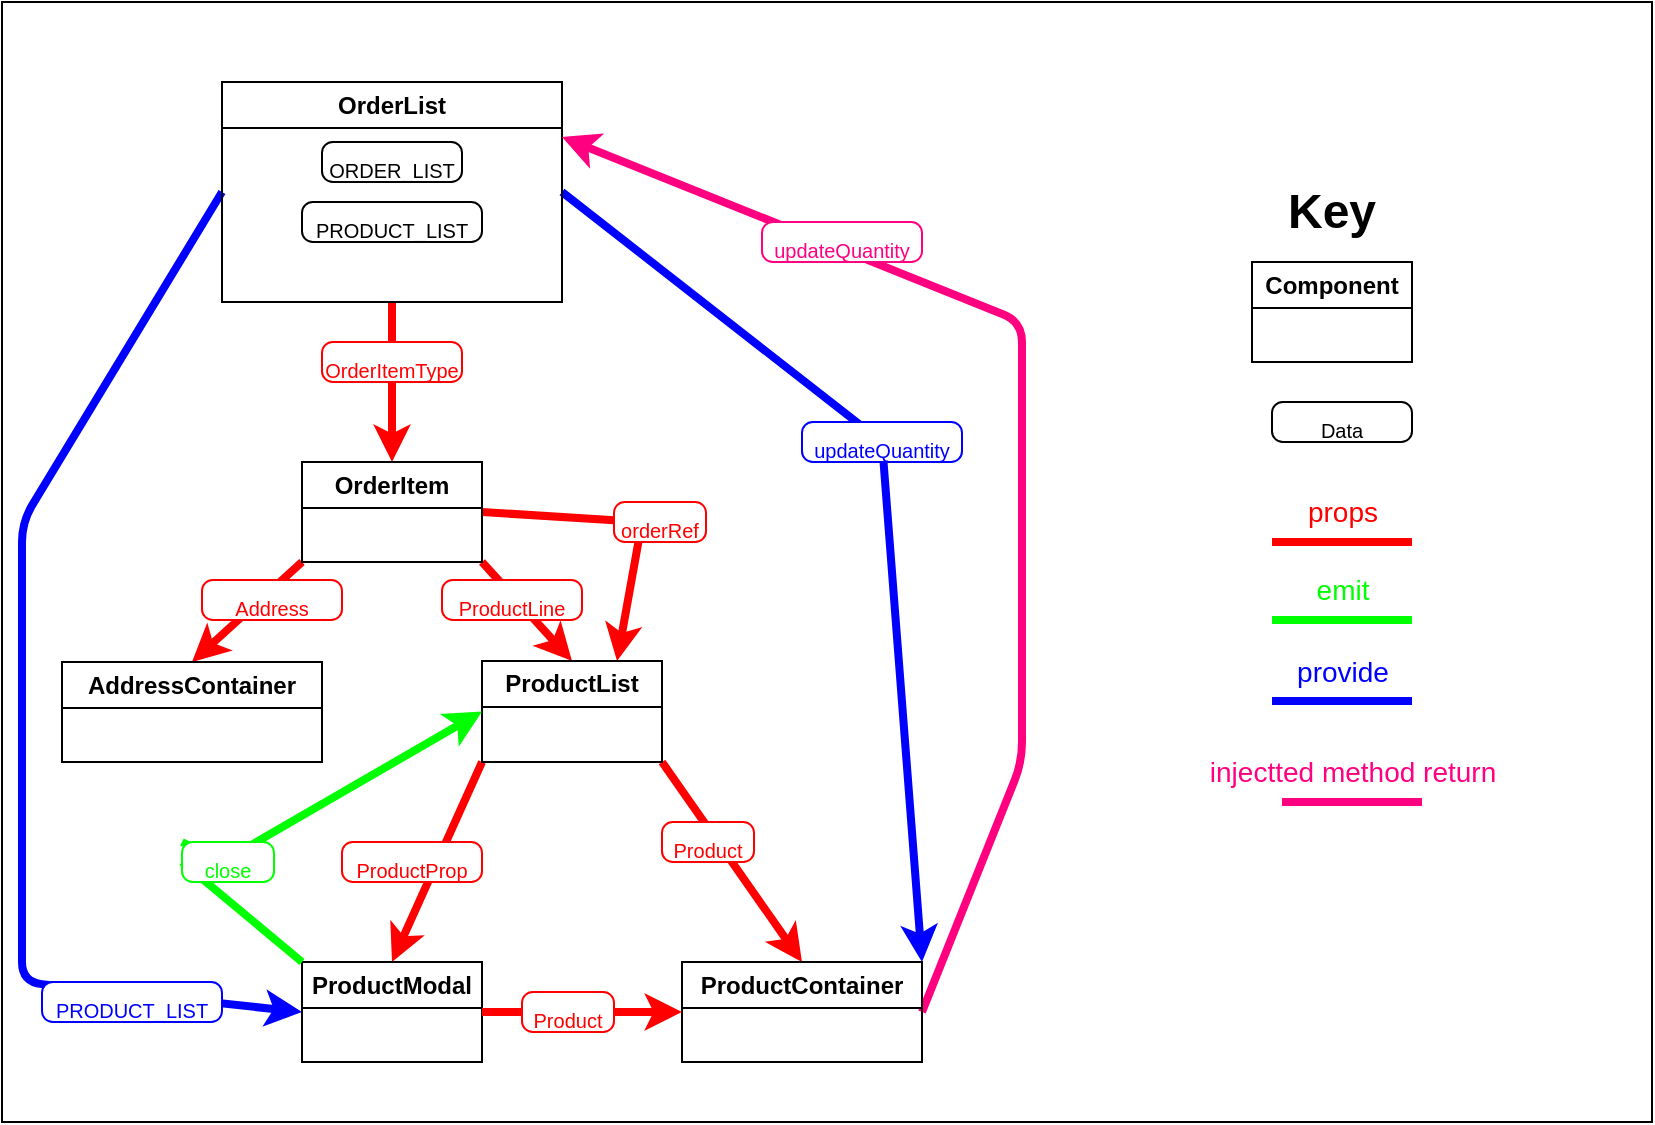 <mxfile>
    <diagram id="2KYOVUM-ZOfWYbHHU8iF" name="Page-1">
        <mxGraphModel dx="1112" dy="572" grid="1" gridSize="10" guides="1" tooltips="1" connect="1" arrows="1" fold="1" page="1" pageScale="1" pageWidth="827" pageHeight="1169" math="0" shadow="0">
            <root>
                <mxCell id="0"/>
                <mxCell id="1" parent="0"/>
                <mxCell id="57" value="" style="rounded=0;whiteSpace=wrap;html=1;" vertex="1" parent="1">
                    <mxGeometry width="825" height="560" as="geometry"/>
                </mxCell>
                <mxCell id="2" value="Component" style="swimlane;whiteSpace=wrap;html=1;" parent="1" vertex="1">
                    <mxGeometry x="625" y="130" width="80" height="50" as="geometry"/>
                </mxCell>
                <mxCell id="3" value="&lt;b&gt;&lt;font style=&quot;font-size: 24px;&quot;&gt;Key&lt;/font&gt;&lt;/b&gt;" style="text;html=1;strokeColor=none;fillColor=none;align=center;verticalAlign=middle;whiteSpace=wrap;rounded=0;" parent="1" vertex="1">
                    <mxGeometry x="635" y="90" width="60" height="30" as="geometry"/>
                </mxCell>
                <mxCell id="4" value="&lt;font size=&quot;1&quot;&gt;Data&lt;/font&gt;" style="rounded=1;whiteSpace=wrap;html=1;fontSize=24;arcSize=27;" parent="1" vertex="1">
                    <mxGeometry x="635" y="200" width="70" height="20" as="geometry"/>
                </mxCell>
                <mxCell id="22" style="edgeStyle=none;rounded=1;html=1;exitX=0.5;exitY=1;exitDx=0;exitDy=0;strokeColor=#FF0000;strokeWidth=4;fontSize=14;fontColor=#FF0080;entryX=0.5;entryY=0;entryDx=0;entryDy=0;" parent="1" source="6" target="7" edge="1">
                    <mxGeometry relative="1" as="geometry">
                        <mxPoint x="330" y="200" as="targetPoint"/>
                    </mxGeometry>
                </mxCell>
                <mxCell id="51" style="edgeStyle=none;rounded=1;html=1;exitX=1;exitY=0.5;exitDx=0;exitDy=0;entryX=1;entryY=0;entryDx=0;entryDy=0;strokeColor=#0000FF;strokeWidth=4;fontSize=10;fontColor=#0000FF;" parent="1" source="6" target="12" edge="1">
                    <mxGeometry relative="1" as="geometry">
                        <Array as="points">
                            <mxPoint x="440" y="220"/>
                        </Array>
                    </mxGeometry>
                </mxCell>
                <mxCell id="53" style="edgeStyle=none;rounded=1;html=1;exitX=0;exitY=0.5;exitDx=0;exitDy=0;entryX=0;entryY=0.5;entryDx=0;entryDy=0;strokeColor=#0000FF;strokeWidth=4;fontSize=10;fontColor=#0000FF;" parent="1" source="6" target="13" edge="1">
                    <mxGeometry relative="1" as="geometry">
                        <Array as="points">
                            <mxPoint x="10" y="260"/>
                            <mxPoint x="10" y="490"/>
                        </Array>
                    </mxGeometry>
                </mxCell>
                <mxCell id="6" value="OrderList" style="swimlane;whiteSpace=wrap;html=1;" parent="1" vertex="1">
                    <mxGeometry x="110" y="40" width="170" height="110" as="geometry"/>
                </mxCell>
                <mxCell id="8" value="&lt;font size=&quot;1&quot;&gt;ORDER_LIST&lt;/font&gt;" style="rounded=1;whiteSpace=wrap;html=1;fontSize=24;arcSize=27;" parent="6" vertex="1">
                    <mxGeometry x="50" y="30" width="70" height="20" as="geometry"/>
                </mxCell>
                <mxCell id="9" value="&lt;font size=&quot;1&quot;&gt;PRODUCT_LIST&lt;/font&gt;" style="rounded=1;whiteSpace=wrap;html=1;fontSize=24;arcSize=27;" parent="6" vertex="1">
                    <mxGeometry x="40" y="60" width="90" height="20" as="geometry"/>
                </mxCell>
                <mxCell id="24" style="edgeStyle=none;rounded=1;html=1;exitX=0;exitY=1;exitDx=0;exitDy=0;entryX=0.5;entryY=0;entryDx=0;entryDy=0;strokeColor=#FF0000;strokeWidth=4;fontSize=14;fontColor=#FF0000;" parent="1" source="7" target="10" edge="1">
                    <mxGeometry relative="1" as="geometry"/>
                </mxCell>
                <mxCell id="26" style="edgeStyle=none;rounded=1;html=1;exitX=1;exitY=1;exitDx=0;exitDy=0;entryX=0.5;entryY=0;entryDx=0;entryDy=0;strokeColor=#FF0000;strokeWidth=4;fontSize=14;fontColor=#FF0000;" parent="1" source="7" target="11" edge="1">
                    <mxGeometry relative="1" as="geometry"/>
                </mxCell>
                <mxCell id="40" style="edgeStyle=none;rounded=1;html=1;exitX=1;exitY=0.5;exitDx=0;exitDy=0;entryX=0.75;entryY=0;entryDx=0;entryDy=0;strokeColor=#FF0000;strokeWidth=4;fontSize=14;fontColor=#FF0000;" parent="1" source="7" target="11" edge="1">
                    <mxGeometry relative="1" as="geometry">
                        <Array as="points">
                            <mxPoint x="320" y="260"/>
                        </Array>
                    </mxGeometry>
                </mxCell>
                <mxCell id="7" value="OrderItem" style="swimlane;whiteSpace=wrap;html=1;" parent="1" vertex="1">
                    <mxGeometry x="150" y="230" width="90" height="50" as="geometry"/>
                </mxCell>
                <mxCell id="10" value="AddressContainer" style="swimlane;whiteSpace=wrap;html=1;" parent="1" vertex="1">
                    <mxGeometry x="30" y="330" width="130" height="50" as="geometry"/>
                </mxCell>
                <mxCell id="28" style="edgeStyle=none;rounded=1;html=1;exitX=0;exitY=1;exitDx=0;exitDy=0;entryX=0.5;entryY=0;entryDx=0;entryDy=0;strokeColor=#FF0000;strokeWidth=4;fontSize=14;fontColor=#FF0000;startArrow=none;" parent="1" source="11" target="13" edge="1">
                    <mxGeometry relative="1" as="geometry">
                        <mxPoint x="222.5" y="410" as="sourcePoint"/>
                    </mxGeometry>
                </mxCell>
                <mxCell id="31" style="edgeStyle=none;rounded=1;html=1;exitX=1;exitY=1;exitDx=0;exitDy=0;entryX=0.5;entryY=0;entryDx=0;entryDy=0;strokeColor=#FF0000;strokeWidth=4;fontSize=14;fontColor=#FF0000;" parent="1" source="11" target="12" edge="1">
                    <mxGeometry relative="1" as="geometry"/>
                </mxCell>
                <mxCell id="11" value="ProductList" style="swimlane;whiteSpace=wrap;html=1;" parent="1" vertex="1">
                    <mxGeometry x="240" y="329.5" width="90" height="50.5" as="geometry"/>
                </mxCell>
                <mxCell id="55" style="edgeStyle=none;rounded=1;html=1;exitX=1;exitY=0.5;exitDx=0;exitDy=0;entryX=1;entryY=0.25;entryDx=0;entryDy=0;strokeColor=#FF0080;strokeWidth=4;fontSize=10;fontColor=#0000FF;" parent="1" source="12" target="6" edge="1">
                    <mxGeometry relative="1" as="geometry">
                        <Array as="points">
                            <mxPoint x="510" y="380"/>
                            <mxPoint x="510" y="160"/>
                        </Array>
                    </mxGeometry>
                </mxCell>
                <mxCell id="12" value="ProductContainer" style="swimlane;whiteSpace=wrap;html=1;" parent="1" vertex="1">
                    <mxGeometry x="340" y="480" width="120" height="50" as="geometry"/>
                </mxCell>
                <mxCell id="38" style="edgeStyle=none;rounded=1;html=1;exitX=1;exitY=0.5;exitDx=0;exitDy=0;entryX=0;entryY=0.5;entryDx=0;entryDy=0;strokeColor=#FF0000;strokeWidth=4;fontSize=14;fontColor=#FF0000;startArrow=none;" parent="1" source="32" target="12" edge="1">
                    <mxGeometry relative="1" as="geometry"/>
                </mxCell>
                <mxCell id="48" style="edgeStyle=none;rounded=1;html=1;exitX=0;exitY=0;exitDx=0;exitDy=0;entryX=0;entryY=0.5;entryDx=0;entryDy=0;strokeColor=#00FF00;strokeWidth=4;fontSize=10;fontColor=#FF0000;startArrow=none;" parent="1" source="49" target="11" edge="1">
                    <mxGeometry relative="1" as="geometry">
                        <Array as="points">
                            <mxPoint x="110" y="430"/>
                        </Array>
                    </mxGeometry>
                </mxCell>
                <mxCell id="13" value="ProductModal" style="swimlane;whiteSpace=wrap;html=1;" parent="1" vertex="1">
                    <mxGeometry x="150" y="480" width="90" height="50" as="geometry"/>
                </mxCell>
                <mxCell id="14" value="" style="endArrow=none;html=1;fontSize=14;rounded=1;strokeWidth=4;fillColor=#a20025;strokeColor=#FF0000;" parent="1" edge="1">
                    <mxGeometry width="50" height="50" relative="1" as="geometry">
                        <mxPoint x="635" y="270" as="sourcePoint"/>
                        <mxPoint x="705" y="270" as="targetPoint"/>
                    </mxGeometry>
                </mxCell>
                <mxCell id="15" value="props" style="text;html=1;align=center;verticalAlign=middle;resizable=0;points=[];autosize=1;strokeColor=none;fillColor=none;fontSize=14;fontColor=#FF0000;" parent="1" vertex="1">
                    <mxGeometry x="640" y="240" width="60" height="30" as="geometry"/>
                </mxCell>
                <mxCell id="16" value="" style="endArrow=none;html=1;fontSize=14;rounded=1;strokeWidth=4;fillColor=#a20025;strokeColor=#00FF00;" parent="1" edge="1">
                    <mxGeometry width="50" height="50" relative="1" as="geometry">
                        <mxPoint x="635" y="309" as="sourcePoint"/>
                        <mxPoint x="705" y="309" as="targetPoint"/>
                    </mxGeometry>
                </mxCell>
                <mxCell id="17" value="&lt;font color=&quot;#00ff00&quot;&gt;emit&lt;/font&gt;" style="text;html=1;align=center;verticalAlign=middle;resizable=0;points=[];autosize=1;strokeColor=none;fillColor=none;fontSize=14;fontColor=#FF0000;" parent="1" vertex="1">
                    <mxGeometry x="645" y="279" width="50" height="30" as="geometry"/>
                </mxCell>
                <mxCell id="18" value="" style="endArrow=none;html=1;fontSize=14;rounded=1;strokeWidth=4;fillColor=#a20025;strokeColor=#0000FF;" parent="1" edge="1">
                    <mxGeometry width="50" height="50" relative="1" as="geometry">
                        <mxPoint x="635" y="349.5" as="sourcePoint"/>
                        <mxPoint x="705" y="349.5" as="targetPoint"/>
                    </mxGeometry>
                </mxCell>
                <mxCell id="19" value="&lt;font color=&quot;#0000ff&quot;&gt;provide&lt;/font&gt;" style="text;html=1;align=center;verticalAlign=middle;resizable=0;points=[];autosize=1;strokeColor=none;fillColor=none;fontSize=14;fontColor=#FF0000;" parent="1" vertex="1">
                    <mxGeometry x="635" y="319.5" width="70" height="30" as="geometry"/>
                </mxCell>
                <mxCell id="20" value="" style="endArrow=none;html=1;fontSize=14;rounded=1;strokeWidth=4;fillColor=#a20025;strokeColor=#FF0080;" parent="1" edge="1">
                    <mxGeometry width="50" height="50" relative="1" as="geometry">
                        <mxPoint x="640" y="400" as="sourcePoint"/>
                        <mxPoint x="710" y="400" as="targetPoint"/>
                    </mxGeometry>
                </mxCell>
                <mxCell id="21" value="&lt;font color=&quot;#ff0080&quot;&gt;injectted method return&lt;/font&gt;" style="text;html=1;align=center;verticalAlign=middle;resizable=0;points=[];autosize=1;strokeColor=none;fillColor=none;fontSize=14;fontColor=#FF0000;" parent="1" vertex="1">
                    <mxGeometry x="590" y="370" width="170" height="30" as="geometry"/>
                </mxCell>
                <mxCell id="23" value="&lt;font color=&quot;#ff0000&quot; size=&quot;1&quot;&gt;OrderItemType&lt;/font&gt;" style="rounded=1;whiteSpace=wrap;html=1;fontSize=24;arcSize=27;strokeColor=#FF0000;" parent="1" vertex="1">
                    <mxGeometry x="160" y="170" width="70" height="20" as="geometry"/>
                </mxCell>
                <mxCell id="25" value="&lt;font size=&quot;1&quot; color=&quot;#ff0000&quot;&gt;Address&lt;/font&gt;" style="rounded=1;whiteSpace=wrap;html=1;fontSize=24;arcSize=27;strokeColor=#FF0000;" parent="1" vertex="1">
                    <mxGeometry x="100" y="289" width="70" height="20" as="geometry"/>
                </mxCell>
                <mxCell id="27" value="&lt;font size=&quot;1&quot; color=&quot;#ff0000&quot;&gt;ProductLine&lt;/font&gt;" style="rounded=1;whiteSpace=wrap;html=1;fontSize=24;arcSize=27;strokeColor=#FF0000;" parent="1" vertex="1">
                    <mxGeometry x="220" y="289" width="70" height="20" as="geometry"/>
                </mxCell>
                <mxCell id="29" value="&lt;font size=&quot;1&quot; color=&quot;#ff0000&quot;&gt;ProductProp&lt;/font&gt;" style="rounded=1;whiteSpace=wrap;html=1;fontSize=24;arcSize=27;strokeColor=#FF0000;" parent="1" vertex="1">
                    <mxGeometry x="170" y="420" width="70" height="20" as="geometry"/>
                </mxCell>
                <mxCell id="37" value="&lt;font size=&quot;1&quot; color=&quot;#ff0000&quot;&gt;Product&lt;/font&gt;" style="rounded=1;whiteSpace=wrap;html=1;fontSize=24;arcSize=27;strokeColor=#FF0000;" parent="1" vertex="1">
                    <mxGeometry x="330" y="410" width="46" height="20" as="geometry"/>
                </mxCell>
                <mxCell id="39" value="" style="edgeStyle=none;rounded=1;html=1;exitX=1;exitY=0.5;exitDx=0;exitDy=0;entryX=0;entryY=0.5;entryDx=0;entryDy=0;strokeColor=#FF0000;strokeWidth=4;fontSize=14;fontColor=#FF0000;endArrow=none;" parent="1" source="13" target="32" edge="1">
                    <mxGeometry relative="1" as="geometry">
                        <mxPoint x="240" y="505" as="sourcePoint"/>
                        <mxPoint x="340" y="505" as="targetPoint"/>
                    </mxGeometry>
                </mxCell>
                <mxCell id="32" value="&lt;font size=&quot;1&quot; color=&quot;#ff0000&quot;&gt;Product&lt;/font&gt;" style="rounded=1;whiteSpace=wrap;html=1;fontSize=24;arcSize=27;strokeColor=#FF0000;" parent="1" vertex="1">
                    <mxGeometry x="260" y="495" width="46" height="20" as="geometry"/>
                </mxCell>
                <mxCell id="41" value="&lt;font size=&quot;1&quot; color=&quot;#ff0000&quot;&gt;orderRef&lt;/font&gt;" style="rounded=1;whiteSpace=wrap;html=1;fontSize=24;arcSize=27;strokeColor=#FF0000;" parent="1" vertex="1">
                    <mxGeometry x="306" y="250" width="46" height="20" as="geometry"/>
                </mxCell>
                <mxCell id="50" value="" style="edgeStyle=none;rounded=1;html=1;exitX=0;exitY=0;exitDx=0;exitDy=0;entryX=0;entryY=0.5;entryDx=0;entryDy=0;strokeColor=#00FF00;strokeWidth=4;fontSize=10;fontColor=#FF0000;endArrow=none;" parent="1" source="13" target="49" edge="1">
                    <mxGeometry relative="1" as="geometry">
                        <mxPoint x="150" y="480" as="sourcePoint"/>
                        <mxPoint x="240" y="354.75" as="targetPoint"/>
                        <Array as="points"/>
                    </mxGeometry>
                </mxCell>
                <mxCell id="49" value="&lt;font color=&quot;#00ff00&quot; size=&quot;1&quot;&gt;close&lt;/font&gt;" style="rounded=1;whiteSpace=wrap;html=1;fontSize=24;arcSize=27;strokeColor=#00FF00;" parent="1" vertex="1">
                    <mxGeometry x="90" y="420" width="46" height="20" as="geometry"/>
                </mxCell>
                <mxCell id="52" value="&lt;font color=&quot;#0000ff&quot; size=&quot;1&quot;&gt;updateQuantity&lt;/font&gt;" style="rounded=1;whiteSpace=wrap;html=1;fontSize=24;arcSize=27;strokeColor=#0000FF;" parent="1" vertex="1">
                    <mxGeometry x="400" y="210" width="80" height="20" as="geometry"/>
                </mxCell>
                <mxCell id="54" value="&lt;font color=&quot;#0000ff&quot; size=&quot;1&quot;&gt;PRODUCT_LIST&lt;/font&gt;" style="rounded=1;whiteSpace=wrap;html=1;fontSize=24;arcSize=27;strokeColor=#0000FF;" parent="1" vertex="1">
                    <mxGeometry x="20" y="490" width="90" height="20" as="geometry"/>
                </mxCell>
                <mxCell id="56" value="&lt;font color=&quot;#ff0080&quot; size=&quot;1&quot;&gt;updateQuantity&lt;/font&gt;" style="rounded=1;whiteSpace=wrap;html=1;fontSize=24;arcSize=27;strokeColor=#FF0080;" parent="1" vertex="1">
                    <mxGeometry x="380" y="110" width="80" height="20" as="geometry"/>
                </mxCell>
            </root>
        </mxGraphModel>
    </diagram>
</mxfile>